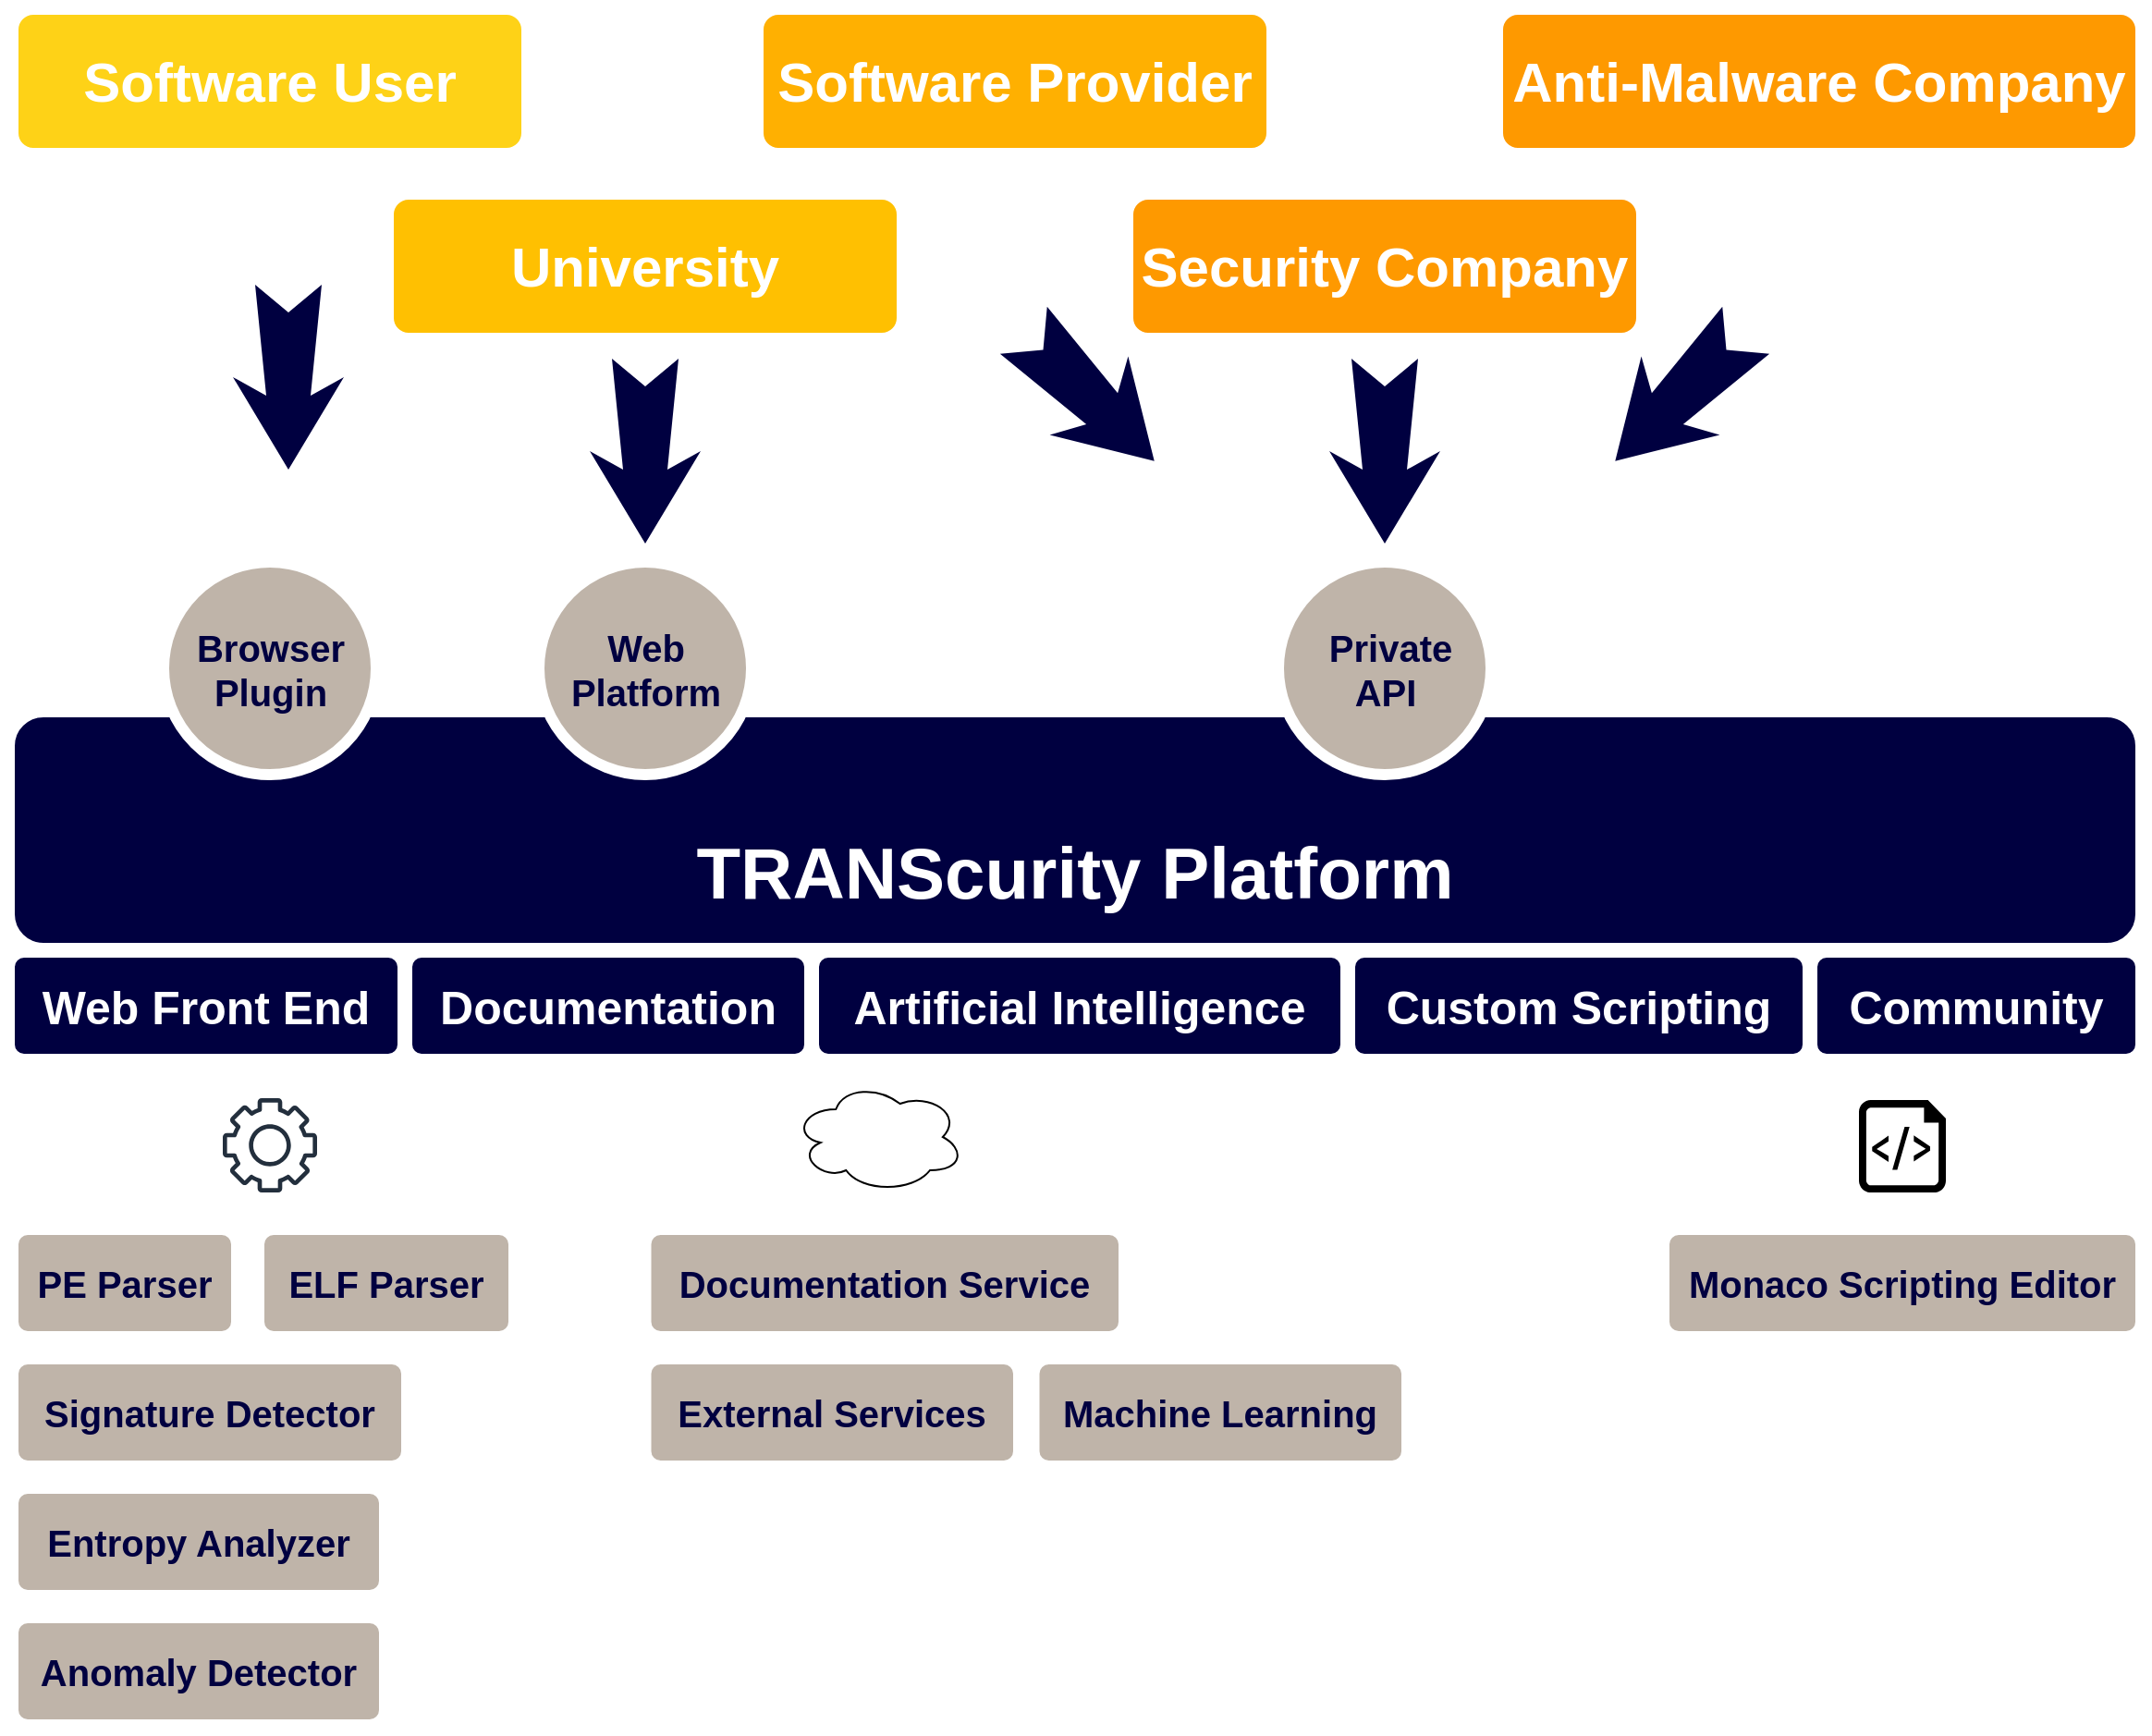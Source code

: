 <mxfile version="21.4.0" type="device">
  <diagram name="Page-1" id="12e1b939-464a-85fe-373e-61e167be1490">
    <mxGraphModel dx="1434" dy="1950" grid="1" gridSize="10" guides="1" tooltips="1" connect="1" arrows="1" fold="1" page="1" pageScale="1.5" pageWidth="1169" pageHeight="826" background="none" math="0" shadow="0">
      <root>
        <mxCell id="0" />
        <mxCell id="1" parent="0" />
        <mxCell id="6rHMkKPi71kGI9fP-m07-1" value="&lt;b&gt;&lt;font style=&quot;font-size: 30px;&quot; color=&quot;#ffffff&quot;&gt;Anti-Malware Company&lt;br&gt;&lt;/font&gt;&lt;/b&gt;" style="whiteSpace=wrap;html=1;strokeColor=#FFFFFF;fillColor=#fe9900;rounded=1;strokeWidth=8;" parent="1" vertex="1">
          <mxGeometry x="1000" y="-60" width="350" height="80" as="geometry" />
        </mxCell>
        <mxCell id="6rHMkKPi71kGI9fP-m07-2" value="&lt;div&gt;&lt;font size=&quot;1&quot;&gt;&lt;b style=&quot;font-size: 39px;&quot;&gt;&lt;br&gt;&lt;/b&gt;&lt;/font&gt;&lt;/div&gt;&lt;div&gt;&lt;font size=&quot;1&quot;&gt;&lt;b style=&quot;font-size: 39px;&quot;&gt;TRANScurity Platform&lt;/b&gt;&lt;/font&gt;&lt;/div&gt;" style="whiteSpace=wrap;html=1;strokeColor=#FFFFFF;fillColor=#000040;rounded=1;strokeWidth=8;fontColor=#FFFFFF;" parent="1" vertex="1">
          <mxGeometry x="195" y="320" width="1155" height="130" as="geometry" />
        </mxCell>
        <mxCell id="6rHMkKPi71kGI9fP-m07-3" value="&lt;b&gt;&lt;font style=&quot;font-size: 30px;&quot; color=&quot;#ffffff&quot;&gt;Software User&lt;/font&gt;&lt;font style=&quot;font-size: 30px;&quot; color=&quot;#ffffff&quot;&gt;&lt;br&gt;&lt;/font&gt;&lt;/b&gt;" style="whiteSpace=wrap;html=1;rounded=1;shadow=0;strokeWidth=8;fontSize=20;align=center;fillColor=#FED217;strokeColor=#FFFFFF;" parent="1" vertex="1">
          <mxGeometry x="197" y="-60" width="280" height="80" as="geometry" />
        </mxCell>
        <mxCell id="6rHMkKPi71kGI9fP-m07-4" value="&lt;b&gt;&lt;font style=&quot;font-size: 30px;&quot; color=&quot;#ffffff&quot;&gt;University&lt;/font&gt;&lt;font style=&quot;font-size: 30px;&quot; color=&quot;#ffffff&quot;&gt;&lt;br&gt;&lt;/font&gt;&lt;/b&gt;" style="whiteSpace=wrap;html=1;rounded=1;shadow=0;strokeWidth=8;fontSize=20;align=center;fillColor=#FFC001;strokeColor=#FFFFFF;" parent="1" vertex="1">
          <mxGeometry x="400" y="40" width="280" height="80" as="geometry" />
        </mxCell>
        <mxCell id="6rHMkKPi71kGI9fP-m07-5" value="&lt;b&gt;&lt;font style=&quot;font-size: 30px;&quot; color=&quot;#ffffff&quot;&gt;Software Provider&lt;/font&gt;&lt;/b&gt;" style="whiteSpace=wrap;html=1;rounded=1;shadow=0;strokeWidth=8;fontSize=20;align=center;fillColor=#FFB001;strokeColor=#FFFFFF;" parent="1" vertex="1">
          <mxGeometry x="600" y="-60" width="280" height="80" as="geometry" />
        </mxCell>
        <mxCell id="6rHMkKPi71kGI9fP-m07-6" value="&lt;b&gt;&lt;font style=&quot;font-size: 30px;&quot; color=&quot;#ffffff&quot;&gt;Security Company&lt;/font&gt;&lt;/b&gt;" style="whiteSpace=wrap;html=1;rounded=1;shadow=0;strokeWidth=8;fontSize=20;align=center;fillColor=#FE9900;strokeColor=#FFFFFF;" parent="1" vertex="1">
          <mxGeometry x="800" y="40" width="280" height="80" as="geometry" />
        </mxCell>
        <mxCell id="6rHMkKPi71kGI9fP-m07-7" value="&lt;font color=&quot;#000040&quot;&gt;&lt;b&gt;&lt;font style=&quot;font-size: 20px;&quot;&gt;Browser&lt;br&gt;Plugin&lt;br&gt;&lt;/font&gt;&lt;/b&gt;&lt;/font&gt;" style="ellipse;whiteSpace=wrap;html=1;rounded=0;shadow=0;strokeWidth=6;fontSize=14;align=center;fillColor=#BFB4A9;strokeColor=#FFFFFF;fontColor=#FFFFFF;" parent="1" vertex="1">
          <mxGeometry x="279.5" y="240" width="115" height="115" as="geometry" />
        </mxCell>
        <mxCell id="6rHMkKPi71kGI9fP-m07-9" value="&lt;font style=&quot;font-size: 20px;&quot; color=&quot;#000040&quot;&gt;&lt;b&gt;Web&lt;br&gt;Platform&lt;br&gt;&lt;/b&gt;&lt;/font&gt;" style="ellipse;whiteSpace=wrap;html=1;rounded=0;shadow=0;strokeWidth=6;fontSize=14;align=center;fillColor=#BFB4A9;strokeColor=#FFFFFF;fontColor=#FFFFFF;" parent="1" vertex="1">
          <mxGeometry x="482.5" y="240" width="115" height="115" as="geometry" />
        </mxCell>
        <mxCell id="6rHMkKPi71kGI9fP-m07-11" value="&lt;font style=&quot;font-size: 20px;&quot; color=&quot;#000040&quot;&gt;&lt;b&gt;&amp;nbsp;Private&lt;br&gt;API&lt;br&gt;&lt;/b&gt;&lt;/font&gt;" style="ellipse;whiteSpace=wrap;html=1;rounded=0;shadow=0;strokeWidth=6;fontSize=14;align=center;fillColor=#BFB4A9;strokeColor=#FFFFFF;fontColor=#FFFFFF;" parent="1" vertex="1">
          <mxGeometry x="882.5" y="240" width="115" height="115" as="geometry" />
        </mxCell>
        <mxCell id="6rHMkKPi71kGI9fP-m07-17" value="&lt;b&gt;&lt;font style=&quot;font-size: 25px;&quot;&gt;Web Front End&lt;br&gt;&lt;/font&gt;&lt;/b&gt;" style="whiteSpace=wrap;html=1;strokeColor=#FFFFFF;fillColor=#000040;rounded=1;strokeWidth=8;fontColor=#FFFFFF;" parent="1" vertex="1">
          <mxGeometry x="195" y="450" width="215" height="60" as="geometry" />
        </mxCell>
        <mxCell id="6rHMkKPi71kGI9fP-m07-18" value="" style="html=1;shadow=0;dashed=0;align=center;verticalAlign=middle;shape=mxgraph.arrows2.stylisedArrow;dy=0.6;dx=40;notch=15;feather=0.4;rounded=0;strokeWidth=1;fontSize=27;strokeColor=none;fillColor=#000040;rotation=90;" parent="1" vertex="1">
          <mxGeometry x="490" y="150" width="100" height="60" as="geometry" />
        </mxCell>
        <mxCell id="6rHMkKPi71kGI9fP-m07-20" value="" style="html=1;shadow=0;dashed=0;align=center;verticalAlign=middle;shape=mxgraph.arrows2.stylisedArrow;dy=0.6;dx=40;notch=15;feather=0.4;rounded=0;strokeWidth=1;fontSize=27;strokeColor=none;fillColor=#000040;rotation=90;" parent="1" vertex="1">
          <mxGeometry x="297" y="110" width="100" height="60" as="geometry" />
        </mxCell>
        <mxCell id="6rHMkKPi71kGI9fP-m07-21" value="" style="html=1;shadow=0;dashed=0;align=center;verticalAlign=middle;shape=mxgraph.arrows2.stylisedArrow;dy=0.6;dx=40;notch=15;feather=0.4;rounded=0;strokeWidth=1;fontSize=27;strokeColor=none;fillColor=#000040;rotation=45;" parent="1" vertex="1">
          <mxGeometry x="730" y="120" width="100" height="60" as="geometry" />
        </mxCell>
        <mxCell id="6rHMkKPi71kGI9fP-m07-23" value="" style="html=1;shadow=0;dashed=0;align=center;verticalAlign=middle;shape=mxgraph.arrows2.stylisedArrow;dy=0.6;dx=40;notch=15;feather=0.4;rounded=0;strokeWidth=1;fontSize=27;strokeColor=none;fillColor=#000040;rotation=-225;" parent="1" vertex="1">
          <mxGeometry x="1050" y="120" width="100" height="60" as="geometry" />
        </mxCell>
        <mxCell id="6rHMkKPi71kGI9fP-m07-24" value="" style="html=1;shadow=0;dashed=0;align=center;verticalAlign=middle;shape=mxgraph.arrows2.stylisedArrow;dy=0.6;dx=40;notch=15;feather=0.4;rounded=0;strokeWidth=1;fontSize=27;strokeColor=none;fillColor=#000040;rotation=90;" parent="1" vertex="1">
          <mxGeometry x="890" y="150" width="100" height="60" as="geometry" />
        </mxCell>
        <mxCell id="6rHMkKPi71kGI9fP-m07-26" value="&lt;b&gt;&lt;font style=&quot;font-size: 25px;&quot;&gt;Documentation&lt;/font&gt;&lt;/b&gt;" style="whiteSpace=wrap;html=1;strokeColor=#FFFFFF;fillColor=#000040;rounded=1;strokeWidth=8;fontColor=#FFFFFF;" parent="1" vertex="1">
          <mxGeometry x="410" y="450" width="220" height="60" as="geometry" />
        </mxCell>
        <mxCell id="6rHMkKPi71kGI9fP-m07-27" value="&lt;font style=&quot;font-size: 25px;&quot;&gt;&lt;b&gt;Custom Scripting&lt;br&gt;&lt;/b&gt;&lt;/font&gt;" style="whiteSpace=wrap;html=1;strokeColor=#FFFFFF;fillColor=#000040;rounded=1;strokeWidth=8;fontColor=#FFFFFF;" parent="1" vertex="1">
          <mxGeometry x="920" y="450" width="250" height="60" as="geometry" />
        </mxCell>
        <mxCell id="6rHMkKPi71kGI9fP-m07-28" value="&lt;font style=&quot;font-size: 25px;&quot;&gt;&lt;b&gt;Artificial Intelligence&lt;br&gt;&lt;/b&gt;&lt;/font&gt;" style="whiteSpace=wrap;html=1;strokeColor=#FFFFFF;fillColor=#000040;rounded=1;strokeWidth=8;fontColor=#FFFFFF;" parent="1" vertex="1">
          <mxGeometry x="630" y="450" width="290" height="60" as="geometry" />
        </mxCell>
        <mxCell id="6rHMkKPi71kGI9fP-m07-29" value="&lt;font size=&quot;1&quot;&gt;&lt;b style=&quot;font-size: 25px;&quot;&gt;Community&lt;/b&gt;&lt;/font&gt;" style="whiteSpace=wrap;html=1;strokeColor=#FFFFFF;fillColor=#000040;rounded=1;strokeWidth=8;fontColor=#FFFFFF;" parent="1" vertex="1">
          <mxGeometry x="1170" y="450" width="180" height="60" as="geometry" />
        </mxCell>
        <mxCell id="6rHMkKPi71kGI9fP-m07-30" value="&lt;font style=&quot;font-size: 20px;&quot; color=&quot;#000040&quot;&gt;&lt;b&gt;PE Parser&lt;br&gt;&lt;/b&gt;&lt;/font&gt;" style="whiteSpace=wrap;html=1;strokeColor=#FFFFFF;fillColor=#BFB4A9;rounded=1;strokeWidth=8;fontColor=#FFFFFF;" parent="1" vertex="1">
          <mxGeometry x="197" y="600" width="123" height="60" as="geometry" />
        </mxCell>
        <mxCell id="6rHMkKPi71kGI9fP-m07-31" value="&lt;font style=&quot;font-size: 20px;&quot; color=&quot;#000040&quot;&gt;&lt;b&gt;ELF Parser&lt;br&gt;&lt;/b&gt;&lt;/font&gt;" style="whiteSpace=wrap;html=1;strokeColor=#FFFFFF;fillColor=#BFB4A9;rounded=1;strokeWidth=8;fontColor=#FFFFFF;" parent="1" vertex="1">
          <mxGeometry x="330" y="600" width="140" height="60" as="geometry" />
        </mxCell>
        <mxCell id="6rHMkKPi71kGI9fP-m07-32" value="&lt;font style=&quot;font-size: 20px;&quot; color=&quot;#000040&quot;&gt;&lt;b&gt;Signature Detector&lt;br&gt;&lt;/b&gt;&lt;/font&gt;" style="whiteSpace=wrap;html=1;strokeColor=#FFFFFF;fillColor=#BFB4A9;rounded=1;strokeWidth=8;fontColor=#FFFFFF;" parent="1" vertex="1">
          <mxGeometry x="197" y="670" width="215" height="60" as="geometry" />
        </mxCell>
        <mxCell id="6rHMkKPi71kGI9fP-m07-33" value="&lt;div&gt;&lt;font style=&quot;font-size: 20px;&quot; color=&quot;#000040&quot;&gt;&lt;b&gt;Documentation Service&lt;br&gt;&lt;/b&gt;&lt;/font&gt;&lt;/div&gt;" style="whiteSpace=wrap;html=1;strokeColor=#FFFFFF;fillColor=#BFB4A9;rounded=1;strokeWidth=8;fontColor=#FFFFFF;" parent="1" vertex="1">
          <mxGeometry x="539.25" y="600" width="260.75" height="60" as="geometry" />
        </mxCell>
        <mxCell id="6rHMkKPi71kGI9fP-m07-34" value="&lt;font style=&quot;font-size: 20px;&quot; color=&quot;#000040&quot;&gt;&lt;b&gt;Monaco Scripting Editor&lt;br&gt;&lt;/b&gt;&lt;/font&gt;" style="whiteSpace=wrap;html=1;strokeColor=#FFFFFF;fillColor=#BFB4A9;rounded=1;strokeWidth=8;fontColor=#FFFFFF;" parent="1" vertex="1">
          <mxGeometry x="1090" y="600" width="260" height="60" as="geometry" />
        </mxCell>
        <mxCell id="6rHMkKPi71kGI9fP-m07-35" value="&lt;div&gt;&lt;font style=&quot;font-size: 20px;&quot; color=&quot;#000040&quot;&gt;&lt;b&gt;External Services&lt;br&gt;&lt;/b&gt;&lt;/font&gt;&lt;/div&gt;" style="whiteSpace=wrap;html=1;strokeColor=#FFFFFF;fillColor=#BFB4A9;rounded=1;strokeWidth=8;fontColor=#FFFFFF;" parent="1" vertex="1">
          <mxGeometry x="539.25" y="670" width="203.75" height="60" as="geometry" />
        </mxCell>
        <mxCell id="6rHMkKPi71kGI9fP-m07-36" value="&lt;div&gt;&lt;font style=&quot;font-size: 20px;&quot; color=&quot;#000040&quot;&gt;&lt;b&gt;Machine Learning&lt;br&gt;&lt;/b&gt;&lt;/font&gt;&lt;/div&gt;" style="whiteSpace=wrap;html=1;strokeColor=#FFFFFF;fillColor=#BFB4A9;rounded=1;strokeWidth=8;fontColor=#FFFFFF;" parent="1" vertex="1">
          <mxGeometry x="749.25" y="670" width="203.75" height="60" as="geometry" />
        </mxCell>
        <mxCell id="6rHMkKPi71kGI9fP-m07-37" value="" style="sketch=0;outlineConnect=0;fontColor=#232F3E;gradientColor=none;fillColor=#232F3D;strokeColor=none;dashed=0;verticalLabelPosition=bottom;verticalAlign=top;align=center;html=1;fontSize=12;fontStyle=0;aspect=fixed;pointerEvents=1;shape=mxgraph.aws4.gear;" parent="1" vertex="1">
          <mxGeometry x="311.5" y="530" width="51" height="51" as="geometry" />
        </mxCell>
        <mxCell id="6rHMkKPi71kGI9fP-m07-38" value="" style="ellipse;shape=cloud;whiteSpace=wrap;html=1;" parent="1" vertex="1">
          <mxGeometry x="620" y="521" width="92.5" height="60" as="geometry" />
        </mxCell>
        <mxCell id="6rHMkKPi71kGI9fP-m07-39" value="" style="sketch=0;aspect=fixed;pointerEvents=1;shadow=0;dashed=0;html=1;strokeColor=none;labelPosition=center;verticalLabelPosition=bottom;verticalAlign=top;align=center;fillColor=#000000;shape=mxgraph.azure.script_file" parent="1" vertex="1">
          <mxGeometry x="1196.5" y="531" width="47" height="50" as="geometry" />
        </mxCell>
        <mxCell id="6rHMkKPi71kGI9fP-m07-40" value="&lt;font style=&quot;font-size: 20px;&quot; color=&quot;#000040&quot;&gt;&lt;b&gt;Entropy Analyzer&lt;br&gt;&lt;/b&gt;&lt;/font&gt;" style="whiteSpace=wrap;html=1;strokeColor=#FFFFFF;fillColor=#BFB4A9;rounded=1;strokeWidth=8;fontColor=#FFFFFF;" parent="1" vertex="1">
          <mxGeometry x="197" y="740" width="203" height="60" as="geometry" />
        </mxCell>
        <mxCell id="6rHMkKPi71kGI9fP-m07-41" value="&lt;font style=&quot;font-size: 20px;&quot; color=&quot;#000040&quot;&gt;&lt;b&gt;Anomaly Detector&lt;br&gt;&lt;/b&gt;&lt;/font&gt;" style="whiteSpace=wrap;html=1;strokeColor=#FFFFFF;fillColor=#BFB4A9;rounded=1;strokeWidth=8;fontColor=#FFFFFF;" parent="1" vertex="1">
          <mxGeometry x="197" y="810" width="203" height="60" as="geometry" />
        </mxCell>
      </root>
    </mxGraphModel>
  </diagram>
</mxfile>
